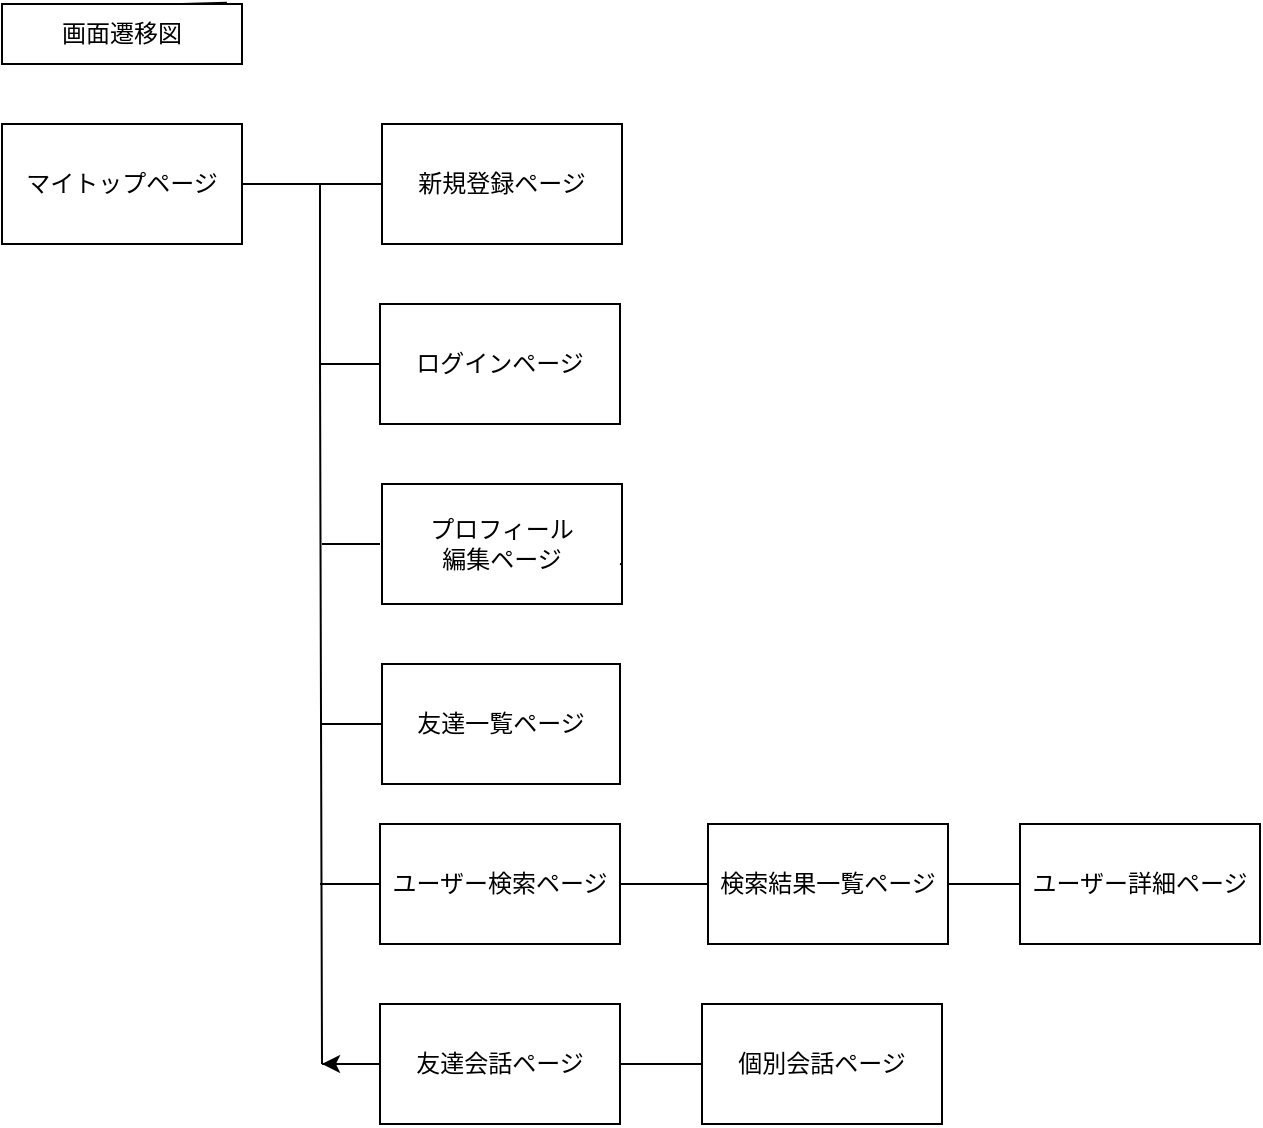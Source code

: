 <mxfile>
    <diagram id="g7uT0_byaAUUq6N2pNV-" name="ページ1">
        <mxGraphModel dx="832" dy="646" grid="1" gridSize="10" guides="1" tooltips="1" connect="1" arrows="1" fold="1" page="1" pageScale="1" pageWidth="827" pageHeight="1169" math="0" shadow="0">
            <root>
                <mxCell id="0"/>
                <mxCell id="1" parent="0"/>
                <mxCell id="2" value="画面遷移図" style="rounded=0;whiteSpace=wrap;html=1;" parent="1" vertex="1">
                    <mxGeometry x="30" y="10" width="120" height="30" as="geometry"/>
                </mxCell>
                <mxCell id="14" style="edgeStyle=none;html=1;exitX=0;exitY=0.5;exitDx=0;exitDy=0;endArrow=none;endFill=0;" parent="1" source="3" edge="1">
                    <mxGeometry relative="1" as="geometry">
                        <mxPoint x="189" y="450" as="targetPoint"/>
                    </mxGeometry>
                </mxCell>
                <mxCell id="17" style="edgeStyle=none;html=1;exitX=1;exitY=0.5;exitDx=0;exitDy=0;endArrow=none;endFill=0;" parent="1" source="3" edge="1">
                    <mxGeometry relative="1" as="geometry">
                        <mxPoint x="409" y="450" as="targetPoint"/>
                    </mxGeometry>
                </mxCell>
                <mxCell id="3" value="ユーザー検索ページ" style="rounded=0;whiteSpace=wrap;html=1;" parent="1" vertex="1">
                    <mxGeometry x="219" y="420" width="120" height="60" as="geometry"/>
                </mxCell>
                <mxCell id="4" value="プロフィール&lt;br&gt;編集ページ" style="rounded=0;whiteSpace=wrap;html=1;" parent="1" vertex="1">
                    <mxGeometry x="220" y="250" width="120" height="60" as="geometry"/>
                </mxCell>
                <mxCell id="13" style="edgeStyle=none;html=1;endArrow=none;endFill=0;" parent="1" edge="1">
                    <mxGeometry relative="1" as="geometry">
                        <mxPoint x="190" y="280" as="targetPoint"/>
                        <mxPoint x="219" y="280" as="sourcePoint"/>
                        <Array as="points">
                            <mxPoint x="200" y="280"/>
                        </Array>
                    </mxGeometry>
                </mxCell>
                <mxCell id="16" value="" style="edgeStyle=none;html=1;endArrow=none;endFill=0;" parent="1" target="4" edge="1">
                    <mxGeometry relative="1" as="geometry">
                        <mxPoint x="339" y="290" as="sourcePoint"/>
                    </mxGeometry>
                </mxCell>
                <mxCell id="12" style="edgeStyle=none;html=1;exitX=0;exitY=0.5;exitDx=0;exitDy=0;endArrow=none;endFill=0;" parent="1" source="6" edge="1">
                    <mxGeometry relative="1" as="geometry">
                        <mxPoint x="189" y="190" as="targetPoint"/>
                    </mxGeometry>
                </mxCell>
                <mxCell id="6" value="ログインページ" style="rounded=0;whiteSpace=wrap;html=1;" parent="1" vertex="1">
                    <mxGeometry x="219" y="160" width="120" height="60" as="geometry"/>
                </mxCell>
                <mxCell id="7" value="新規登録ページ" style="rounded=0;whiteSpace=wrap;html=1;" parent="1" vertex="1">
                    <mxGeometry x="220" y="70" width="120" height="60" as="geometry"/>
                </mxCell>
                <mxCell id="10" style="edgeStyle=none;html=1;exitX=1;exitY=0.5;exitDx=0;exitDy=0;entryX=0;entryY=0.5;entryDx=0;entryDy=0;endArrow=none;endFill=0;" parent="1" source="8" target="7" edge="1">
                    <mxGeometry relative="1" as="geometry">
                        <Array as="points">
                            <mxPoint x="190" y="100"/>
                        </Array>
                    </mxGeometry>
                </mxCell>
                <mxCell id="8" value="マイトップページ" style="rounded=0;whiteSpace=wrap;html=1;" parent="1" vertex="1">
                    <mxGeometry x="30" y="70" width="120" height="60" as="geometry"/>
                </mxCell>
                <mxCell id="11" value="" style="endArrow=none;html=1;" parent="1" edge="1">
                    <mxGeometry width="50" height="50" relative="1" as="geometry">
                        <mxPoint x="190" y="540" as="sourcePoint"/>
                        <mxPoint x="189" y="100" as="targetPoint"/>
                        <Array as="points">
                            <mxPoint x="189" y="190"/>
                        </Array>
                    </mxGeometry>
                </mxCell>
                <mxCell id="18" value="検索結果一覧ページ" style="rounded=0;whiteSpace=wrap;html=1;" parent="1" vertex="1">
                    <mxGeometry x="383" y="420" width="120" height="60" as="geometry"/>
                </mxCell>
                <mxCell id="20" value="" style="edgeStyle=none;html=1;endArrow=none;endFill=0;" parent="1" target="18" edge="1">
                    <mxGeometry relative="1" as="geometry">
                        <mxPoint x="549" y="450" as="sourcePoint"/>
                    </mxGeometry>
                </mxCell>
                <mxCell id="21" value="ユーザー詳細ページ" style="rounded=0;whiteSpace=wrap;html=1;" parent="1" vertex="1">
                    <mxGeometry x="539" y="420" width="120" height="60" as="geometry"/>
                </mxCell>
                <mxCell id="40" style="edgeStyle=none;html=1;exitX=0;exitY=0.5;exitDx=0;exitDy=0;endArrow=none;endFill=0;" parent="1" source="27" edge="1">
                    <mxGeometry relative="1" as="geometry">
                        <mxPoint x="190" y="370" as="targetPoint"/>
                    </mxGeometry>
                </mxCell>
                <mxCell id="27" value="友達一覧ページ" style="rounded=0;whiteSpace=wrap;html=1;" parent="1" vertex="1">
                    <mxGeometry x="220" y="340" width="119" height="60" as="geometry"/>
                </mxCell>
                <mxCell id="37" style="edgeStyle=none;html=1;exitX=0;exitY=0.5;exitDx=0;exitDy=0;endArrow=none;endFill=0;" parent="1" source="30" edge="1">
                    <mxGeometry relative="1" as="geometry">
                        <mxPoint x="190" y="540" as="targetPoint"/>
                    </mxGeometry>
                </mxCell>
                <mxCell id="39" style="edgeStyle=none;html=1;exitX=1;exitY=0.5;exitDx=0;exitDy=0;entryX=0;entryY=0.5;entryDx=0;entryDy=0;endArrow=none;endFill=0;" parent="1" source="30" target="38" edge="1">
                    <mxGeometry relative="1" as="geometry"/>
                </mxCell>
                <mxCell id="45" style="edgeStyle=none;html=1;" edge="1" parent="1" source="30">
                    <mxGeometry relative="1" as="geometry">
                        <mxPoint x="190" y="540" as="targetPoint"/>
                    </mxGeometry>
                </mxCell>
                <mxCell id="30" value="友達会話ページ" style="rounded=0;whiteSpace=wrap;html=1;" parent="1" vertex="1">
                    <mxGeometry x="219" y="510" width="120" height="60" as="geometry"/>
                </mxCell>
                <mxCell id="38" value="個別会話ページ" style="rounded=0;whiteSpace=wrap;html=1;" parent="1" vertex="1">
                    <mxGeometry x="380" y="510" width="120" height="60" as="geometry"/>
                </mxCell>
                <mxCell id="44" style="edgeStyle=none;html=1;exitX=0.75;exitY=0;exitDx=0;exitDy=0;entryX=0.937;entryY=-0.02;entryDx=0;entryDy=0;entryPerimeter=0;endArrow=none;endFill=0;" parent="1" source="2" target="2" edge="1">
                    <mxGeometry relative="1" as="geometry"/>
                </mxCell>
            </root>
        </mxGraphModel>
    </diagram>
</mxfile>